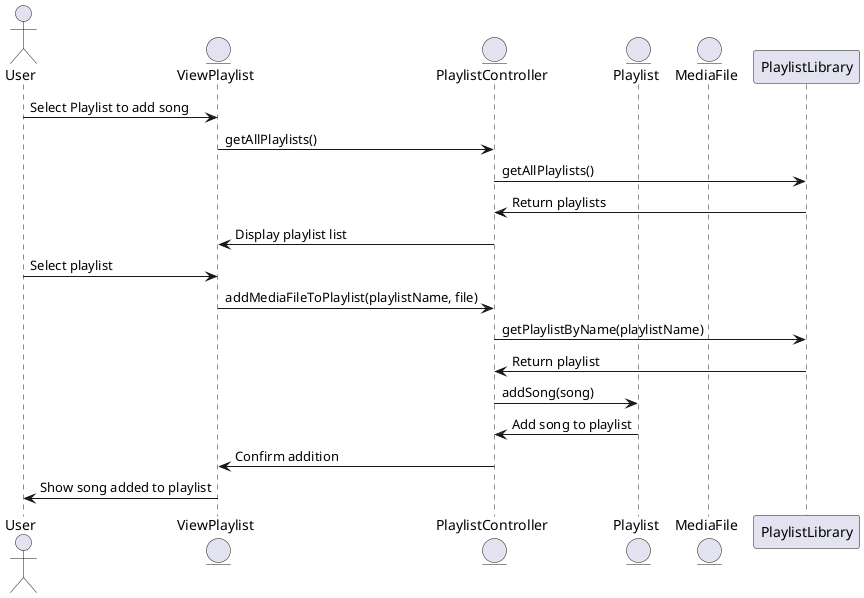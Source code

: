 @startuml AddMediaFileToPlaylist
actor User
entity ViewPlaylist
entity PlaylistController
entity Playlist
entity MediaFile

User -> ViewPlaylist: Select Playlist to add song
ViewPlaylist -> PlaylistController: getAllPlaylists()
PlaylistController -> PlaylistLibrary: getAllPlaylists()
PlaylistLibrary -> PlaylistController: Return playlists
PlaylistController -> ViewPlaylist: Display playlist list
User -> ViewPlaylist: Select playlist
ViewPlaylist -> PlaylistController: addMediaFileToPlaylist(playlistName, file)
PlaylistController -> PlaylistLibrary: getPlaylistByName(playlistName)
PlaylistLibrary -> PlaylistController: Return playlist
PlaylistController -> Playlist: addSong(song)
Playlist -> PlaylistController: Add song to playlist
PlaylistController -> ViewPlaylist: Confirm addition
ViewPlaylist -> User: Show song added to playlist
@enduml

@startuml DeleteMediaFileFromPlaylist
actor User
entity ViewDetailedPlaylist
entity PlaylistController
entity Playlist
entity MediaFile

User -> ViewDetailedPlaylist: Request delete media file
ViewDetailedPlaylist -> User: Show list of media files in playlist
User -> ViewDetailedPlaylist: Select media file to delete
ViewDetailedPlaylist -> PlaylistController: removeMediaFileFromPlaylist(playlistName, mediaFile)
PlaylistController -> Playlist: removeMediaFile(mediaFile)
Playlist -> PlaylistController: Return updated playlist
PlaylistController -> ViewDetailedPlaylist: Return updated playlist
ViewDetailedPlaylist -> User: Display updated playlist without media file
@enduml

